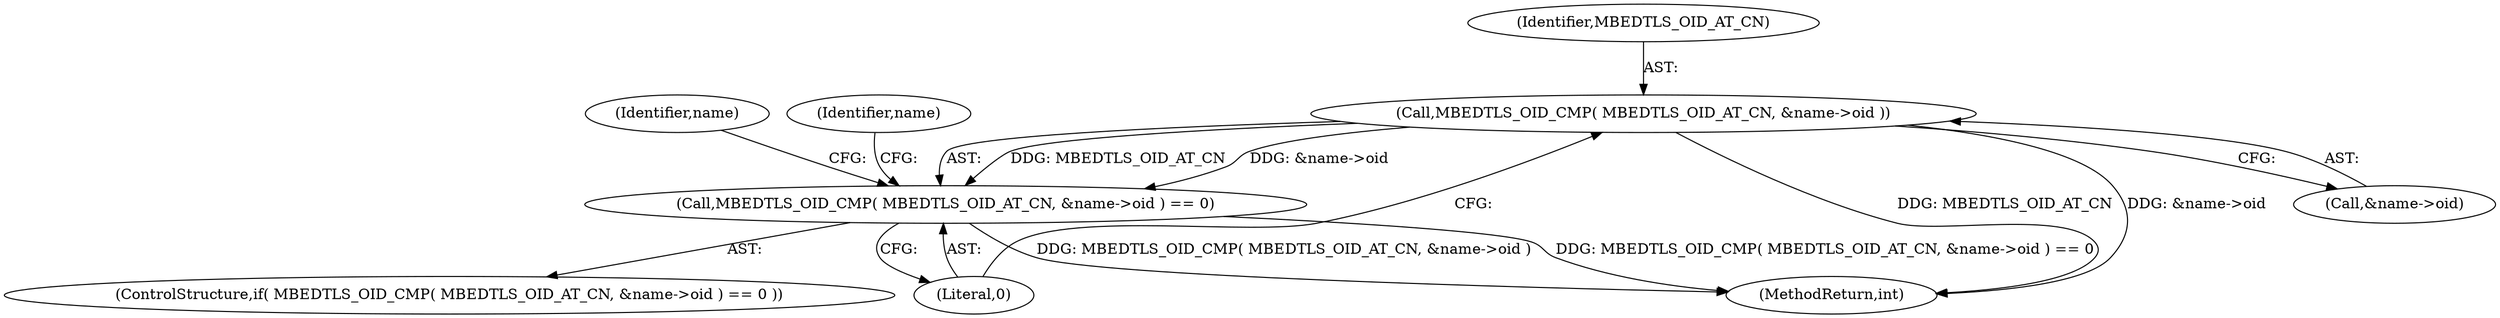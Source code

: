 digraph "0_mbedtls_31458a18788b0cf0b722acda9bb2f2fe13a3fb32_0@pointer" {
"1000250" [label="(Call,MBEDTLS_OID_CMP( MBEDTLS_OID_AT_CN, &name->oid ))"];
"1000249" [label="(Call,MBEDTLS_OID_CMP( MBEDTLS_OID_AT_CN, &name->oid ) == 0)"];
"1000248" [label="(ControlStructure,if( MBEDTLS_OID_CMP( MBEDTLS_OID_AT_CN, &name->oid ) == 0 ))"];
"1000252" [label="(Call,&name->oid)"];
"1000308" [label="(Identifier,name)"];
"1000250" [label="(Call,MBEDTLS_OID_CMP( MBEDTLS_OID_AT_CN, &name->oid ))"];
"1000251" [label="(Identifier,MBEDTLS_OID_AT_CN)"];
"1000249" [label="(Call,MBEDTLS_OID_CMP( MBEDTLS_OID_AT_CN, &name->oid ) == 0)"];
"1000256" [label="(Literal,0)"];
"1000497" [label="(MethodReturn,int)"];
"1000263" [label="(Identifier,name)"];
"1000250" -> "1000249"  [label="AST: "];
"1000250" -> "1000252"  [label="CFG: "];
"1000251" -> "1000250"  [label="AST: "];
"1000252" -> "1000250"  [label="AST: "];
"1000256" -> "1000250"  [label="CFG: "];
"1000250" -> "1000497"  [label="DDG: MBEDTLS_OID_AT_CN"];
"1000250" -> "1000497"  [label="DDG: &name->oid"];
"1000250" -> "1000249"  [label="DDG: MBEDTLS_OID_AT_CN"];
"1000250" -> "1000249"  [label="DDG: &name->oid"];
"1000249" -> "1000248"  [label="AST: "];
"1000249" -> "1000256"  [label="CFG: "];
"1000256" -> "1000249"  [label="AST: "];
"1000263" -> "1000249"  [label="CFG: "];
"1000308" -> "1000249"  [label="CFG: "];
"1000249" -> "1000497"  [label="DDG: MBEDTLS_OID_CMP( MBEDTLS_OID_AT_CN, &name->oid )"];
"1000249" -> "1000497"  [label="DDG: MBEDTLS_OID_CMP( MBEDTLS_OID_AT_CN, &name->oid ) == 0"];
}
